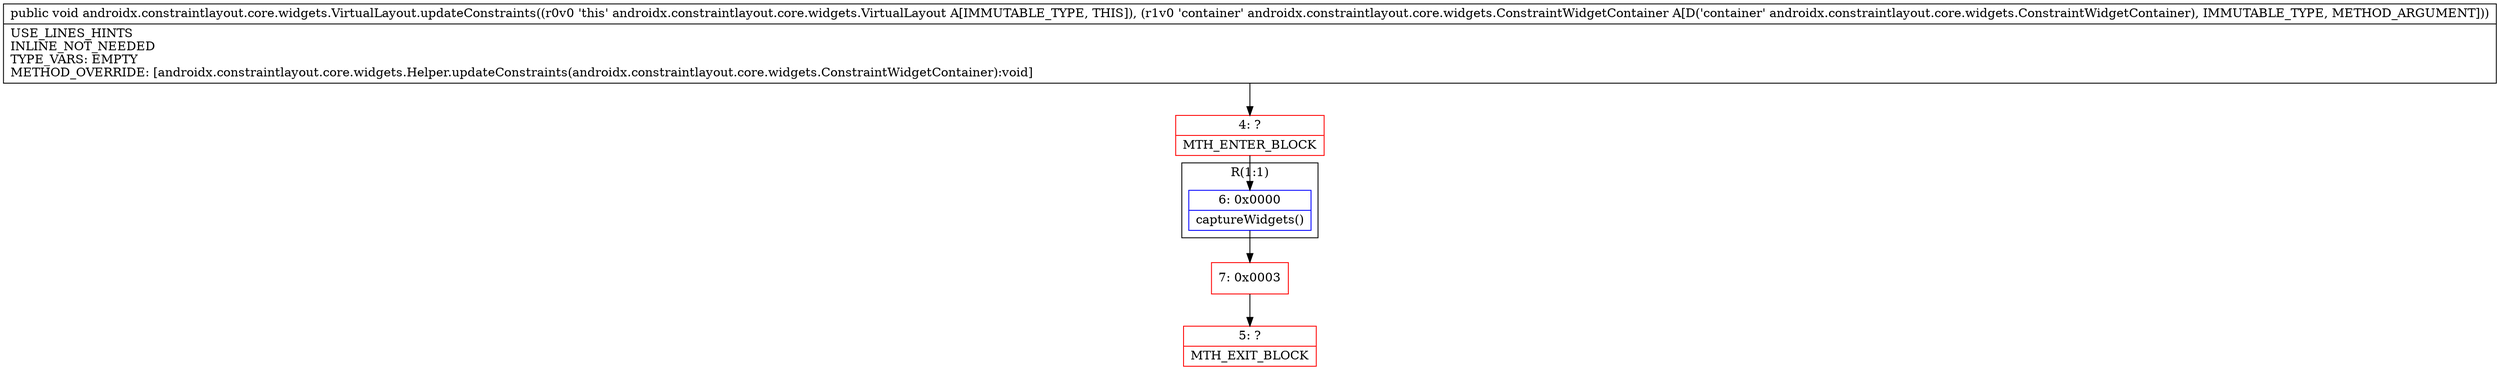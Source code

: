 digraph "CFG forandroidx.constraintlayout.core.widgets.VirtualLayout.updateConstraints(Landroidx\/constraintlayout\/core\/widgets\/ConstraintWidgetContainer;)V" {
subgraph cluster_Region_483388607 {
label = "R(1:1)";
node [shape=record,color=blue];
Node_6 [shape=record,label="{6\:\ 0x0000|captureWidgets()\l}"];
}
Node_4 [shape=record,color=red,label="{4\:\ ?|MTH_ENTER_BLOCK\l}"];
Node_7 [shape=record,color=red,label="{7\:\ 0x0003}"];
Node_5 [shape=record,color=red,label="{5\:\ ?|MTH_EXIT_BLOCK\l}"];
MethodNode[shape=record,label="{public void androidx.constraintlayout.core.widgets.VirtualLayout.updateConstraints((r0v0 'this' androidx.constraintlayout.core.widgets.VirtualLayout A[IMMUTABLE_TYPE, THIS]), (r1v0 'container' androidx.constraintlayout.core.widgets.ConstraintWidgetContainer A[D('container' androidx.constraintlayout.core.widgets.ConstraintWidgetContainer), IMMUTABLE_TYPE, METHOD_ARGUMENT]))  | USE_LINES_HINTS\lINLINE_NOT_NEEDED\lTYPE_VARS: EMPTY\lMETHOD_OVERRIDE: [androidx.constraintlayout.core.widgets.Helper.updateConstraints(androidx.constraintlayout.core.widgets.ConstraintWidgetContainer):void]\l}"];
MethodNode -> Node_4;Node_6 -> Node_7;
Node_4 -> Node_6;
Node_7 -> Node_5;
}

